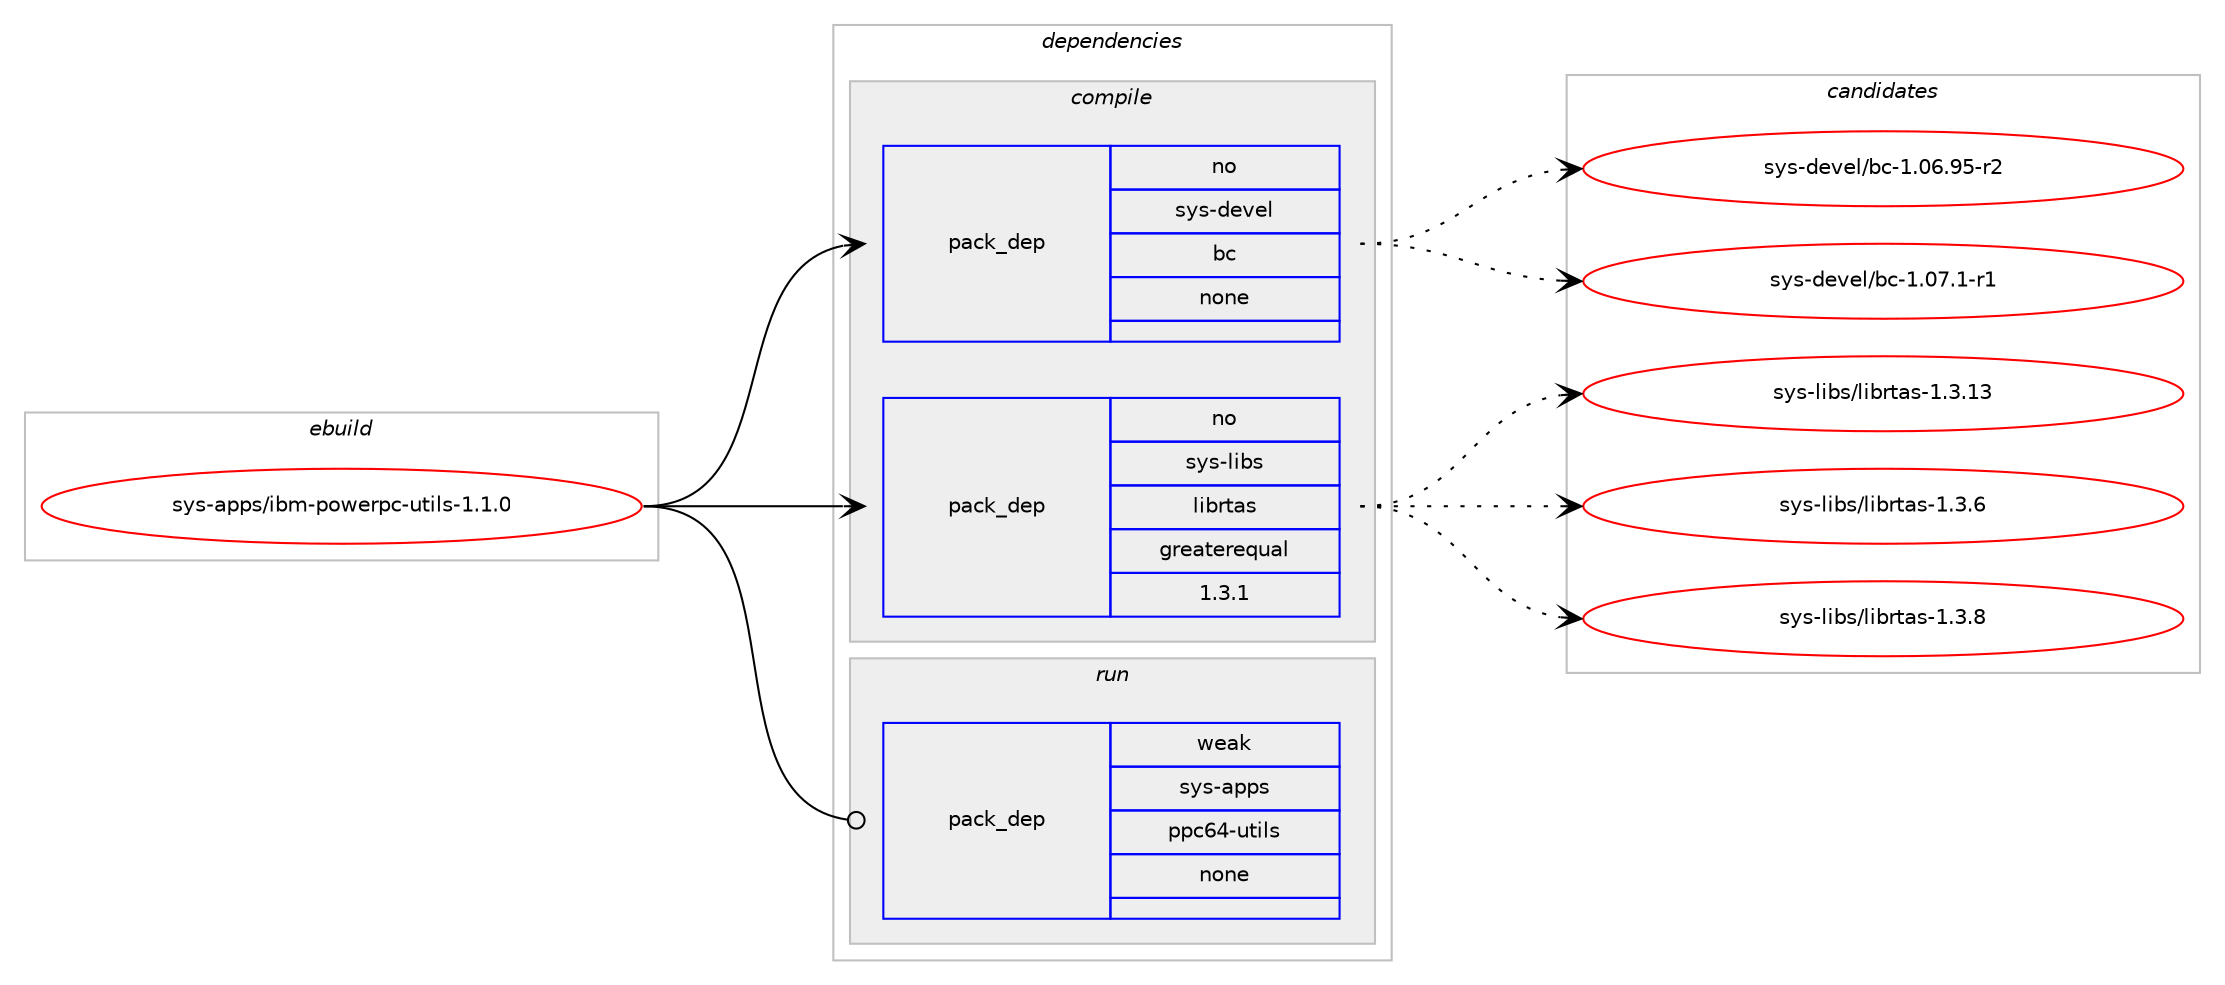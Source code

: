 digraph prolog {

# *************
# Graph options
# *************

newrank=true;
concentrate=true;
compound=true;
graph [rankdir=LR,fontname=Helvetica,fontsize=10,ranksep=1.5];#, ranksep=2.5, nodesep=0.2];
edge  [arrowhead=vee];
node  [fontname=Helvetica,fontsize=10];

# **********
# The ebuild
# **********

subgraph cluster_leftcol {
color=gray;
rank=same;
label=<<i>ebuild</i>>;
id [label="sys-apps/ibm-powerpc-utils-1.1.0", color=red, width=4, href="../sys-apps/ibm-powerpc-utils-1.1.0.svg"];
}

# ****************
# The dependencies
# ****************

subgraph cluster_midcol {
color=gray;
label=<<i>dependencies</i>>;
subgraph cluster_compile {
fillcolor="#eeeeee";
style=filled;
label=<<i>compile</i>>;
subgraph pack5930 {
dependency6280 [label=<<TABLE BORDER="0" CELLBORDER="1" CELLSPACING="0" CELLPADDING="4" WIDTH="220"><TR><TD ROWSPAN="6" CELLPADDING="30">pack_dep</TD></TR><TR><TD WIDTH="110">no</TD></TR><TR><TD>sys-devel</TD></TR><TR><TD>bc</TD></TR><TR><TD>none</TD></TR><TR><TD></TD></TR></TABLE>>, shape=none, color=blue];
}
id:e -> dependency6280:w [weight=20,style="solid",arrowhead="vee"];
subgraph pack5931 {
dependency6281 [label=<<TABLE BORDER="0" CELLBORDER="1" CELLSPACING="0" CELLPADDING="4" WIDTH="220"><TR><TD ROWSPAN="6" CELLPADDING="30">pack_dep</TD></TR><TR><TD WIDTH="110">no</TD></TR><TR><TD>sys-libs</TD></TR><TR><TD>librtas</TD></TR><TR><TD>greaterequal</TD></TR><TR><TD>1.3.1</TD></TR></TABLE>>, shape=none, color=blue];
}
id:e -> dependency6281:w [weight=20,style="solid",arrowhead="vee"];
}
subgraph cluster_compileandrun {
fillcolor="#eeeeee";
style=filled;
label=<<i>compile and run</i>>;
}
subgraph cluster_run {
fillcolor="#eeeeee";
style=filled;
label=<<i>run</i>>;
subgraph pack5932 {
dependency6282 [label=<<TABLE BORDER="0" CELLBORDER="1" CELLSPACING="0" CELLPADDING="4" WIDTH="220"><TR><TD ROWSPAN="6" CELLPADDING="30">pack_dep</TD></TR><TR><TD WIDTH="110">weak</TD></TR><TR><TD>sys-apps</TD></TR><TR><TD>ppc64-utils</TD></TR><TR><TD>none</TD></TR><TR><TD></TD></TR></TABLE>>, shape=none, color=blue];
}
id:e -> dependency6282:w [weight=20,style="solid",arrowhead="odot"];
}
}

# **************
# The candidates
# **************

subgraph cluster_choices {
rank=same;
color=gray;
label=<<i>candidates</i>>;

subgraph choice5930 {
color=black;
nodesep=1;
choice1151211154510010111810110847989945494648544657534511450 [label="sys-devel/bc-1.06.95-r2", color=red, width=4,href="../sys-devel/bc-1.06.95-r2.svg"];
choice11512111545100101118101108479899454946485546494511449 [label="sys-devel/bc-1.07.1-r1", color=red, width=4,href="../sys-devel/bc-1.07.1-r1.svg"];
dependency6280:e -> choice1151211154510010111810110847989945494648544657534511450:w [style=dotted,weight="100"];
dependency6280:e -> choice11512111545100101118101108479899454946485546494511449:w [style=dotted,weight="100"];
}
subgraph choice5931 {
color=black;
nodesep=1;
choice115121115451081059811547108105981141169711545494651464951 [label="sys-libs/librtas-1.3.13", color=red, width=4,href="../sys-libs/librtas-1.3.13.svg"];
choice1151211154510810598115471081059811411697115454946514654 [label="sys-libs/librtas-1.3.6", color=red, width=4,href="../sys-libs/librtas-1.3.6.svg"];
choice1151211154510810598115471081059811411697115454946514656 [label="sys-libs/librtas-1.3.8", color=red, width=4,href="../sys-libs/librtas-1.3.8.svg"];
dependency6281:e -> choice115121115451081059811547108105981141169711545494651464951:w [style=dotted,weight="100"];
dependency6281:e -> choice1151211154510810598115471081059811411697115454946514654:w [style=dotted,weight="100"];
dependency6281:e -> choice1151211154510810598115471081059811411697115454946514656:w [style=dotted,weight="100"];
}
subgraph choice5932 {
color=black;
nodesep=1;
}
}

}
